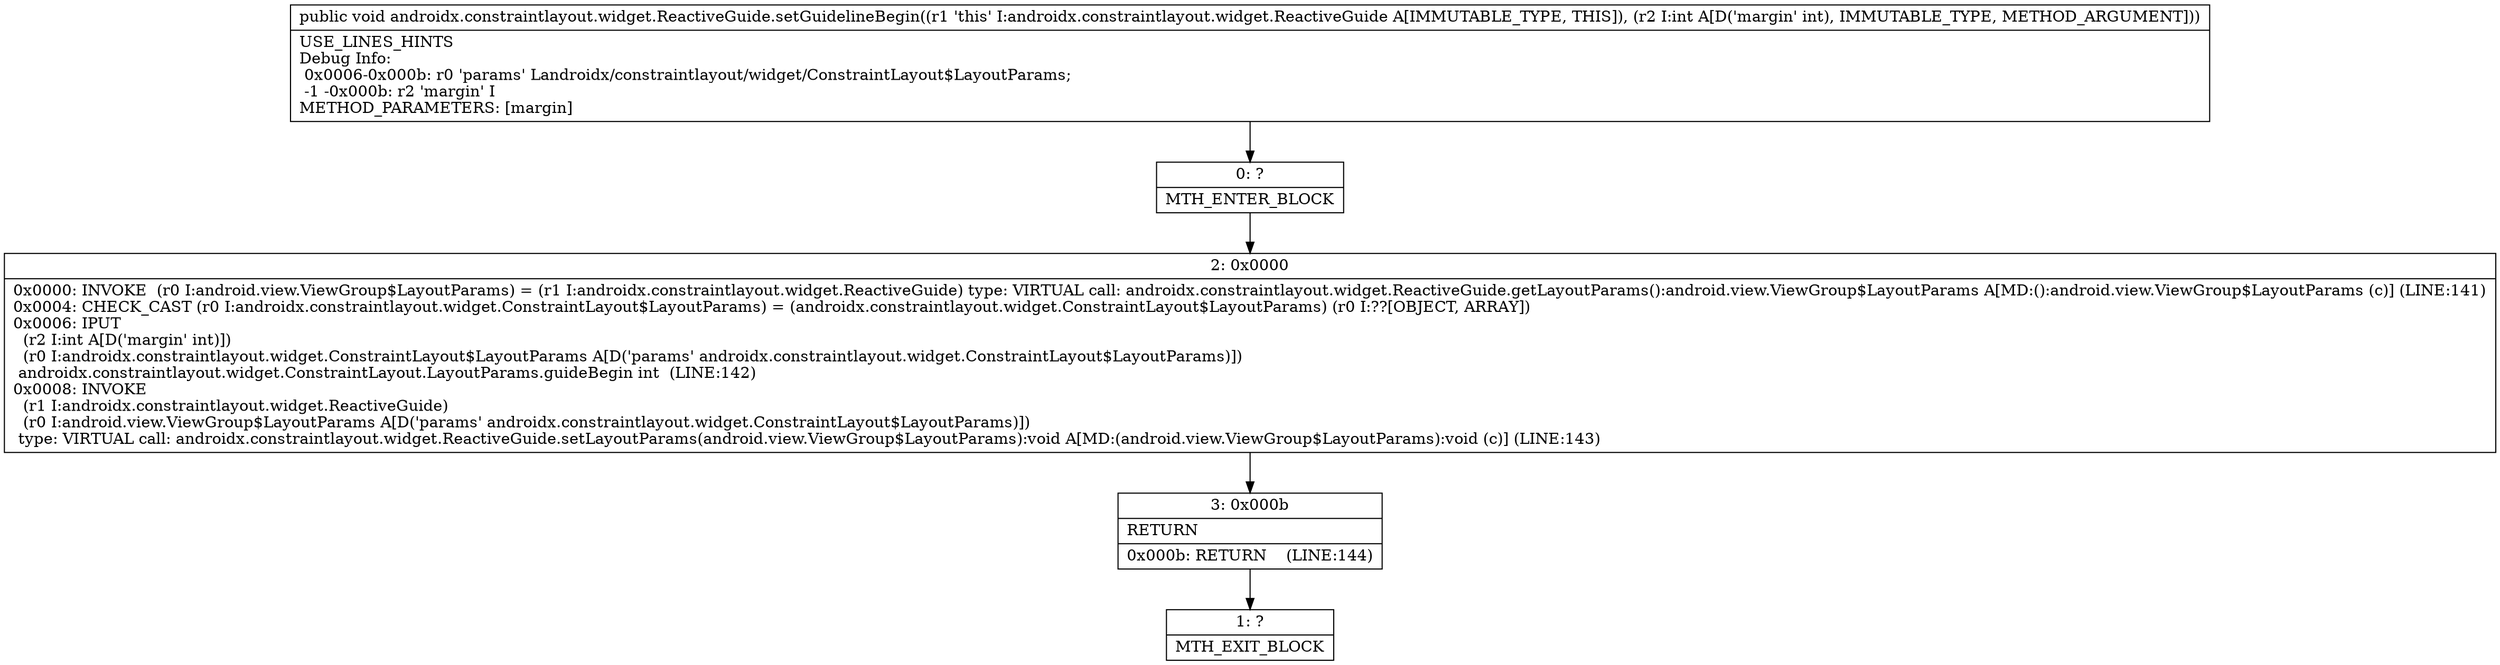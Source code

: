 digraph "CFG forandroidx.constraintlayout.widget.ReactiveGuide.setGuidelineBegin(I)V" {
Node_0 [shape=record,label="{0\:\ ?|MTH_ENTER_BLOCK\l}"];
Node_2 [shape=record,label="{2\:\ 0x0000|0x0000: INVOKE  (r0 I:android.view.ViewGroup$LayoutParams) = (r1 I:androidx.constraintlayout.widget.ReactiveGuide) type: VIRTUAL call: androidx.constraintlayout.widget.ReactiveGuide.getLayoutParams():android.view.ViewGroup$LayoutParams A[MD:():android.view.ViewGroup$LayoutParams (c)] (LINE:141)\l0x0004: CHECK_CAST (r0 I:androidx.constraintlayout.widget.ConstraintLayout$LayoutParams) = (androidx.constraintlayout.widget.ConstraintLayout$LayoutParams) (r0 I:??[OBJECT, ARRAY]) \l0x0006: IPUT  \l  (r2 I:int A[D('margin' int)])\l  (r0 I:androidx.constraintlayout.widget.ConstraintLayout$LayoutParams A[D('params' androidx.constraintlayout.widget.ConstraintLayout$LayoutParams)])\l androidx.constraintlayout.widget.ConstraintLayout.LayoutParams.guideBegin int  (LINE:142)\l0x0008: INVOKE  \l  (r1 I:androidx.constraintlayout.widget.ReactiveGuide)\l  (r0 I:android.view.ViewGroup$LayoutParams A[D('params' androidx.constraintlayout.widget.ConstraintLayout$LayoutParams)])\l type: VIRTUAL call: androidx.constraintlayout.widget.ReactiveGuide.setLayoutParams(android.view.ViewGroup$LayoutParams):void A[MD:(android.view.ViewGroup$LayoutParams):void (c)] (LINE:143)\l}"];
Node_3 [shape=record,label="{3\:\ 0x000b|RETURN\l|0x000b: RETURN    (LINE:144)\l}"];
Node_1 [shape=record,label="{1\:\ ?|MTH_EXIT_BLOCK\l}"];
MethodNode[shape=record,label="{public void androidx.constraintlayout.widget.ReactiveGuide.setGuidelineBegin((r1 'this' I:androidx.constraintlayout.widget.ReactiveGuide A[IMMUTABLE_TYPE, THIS]), (r2 I:int A[D('margin' int), IMMUTABLE_TYPE, METHOD_ARGUMENT]))  | USE_LINES_HINTS\lDebug Info:\l  0x0006\-0x000b: r0 'params' Landroidx\/constraintlayout\/widget\/ConstraintLayout$LayoutParams;\l  \-1 \-0x000b: r2 'margin' I\lMETHOD_PARAMETERS: [margin]\l}"];
MethodNode -> Node_0;Node_0 -> Node_2;
Node_2 -> Node_3;
Node_3 -> Node_1;
}

